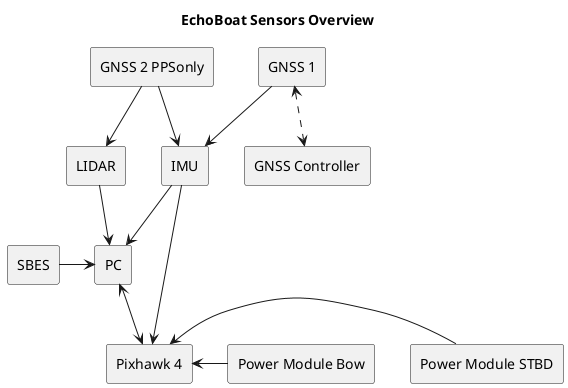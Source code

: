 @startuml
title "EchoBoat Sensors Overview"
skinparam componentStyle rectangle
' skinparam linetype ortho

component "Pixhawk 4" as PH
component "PC"
component "SBES"

together {
together {
    component "GNSS 1" as GNSS1
    component "GNSS Controller" as GNSSC
}
component "GNSS 2 PPSonly" as GNSS2
component "IMU"
component "LIDAR"
}

together {
component "Power Module STBD" as PMstbd
component "Power Module Bow" as PMbow
}


PMbow -left-> PH 
PMstbd -left-> PH

PH <-up-> PC

SBES -right-> PC


LIDAR -down-> PC
GNSS2 -down-> LIDAR
GNSS2 -down-> IMU

GNSS1 <.down.> GNSSC
GNSS1 -down-> IMU
IMU -> PH
IMU -> PC

' PH -down-> ESCps
' PH -down-> ESCstbd

' [Battery PS] -up-> ESCps
' [PMstbd] -right-> ESCstbd

' hide @unlinked
@enduml